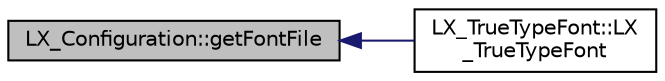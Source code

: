 digraph "LX_Configuration::getFontFile"
{
  edge [fontname="Helvetica",fontsize="10",labelfontname="Helvetica",labelfontsize="10"];
  node [fontname="Helvetica",fontsize="10",shape=record];
  rankdir="LR";
  Node1 [label="LX_Configuration::getFontFile",height=0.2,width=0.4,color="black", fillcolor="grey75", style="filled" fontcolor="black"];
  Node1 -> Node2 [dir="back",color="midnightblue",fontsize="10",style="solid",fontname="Helvetica"];
  Node2 [label="LX_TrueTypeFont::LX\l_TrueTypeFont",height=0.2,width=0.4,color="black", fillcolor="white", style="filled",URL="$class_l_x___true_type_font.html#a8412773e559986b1008b681ba85c9bf4"];
}
